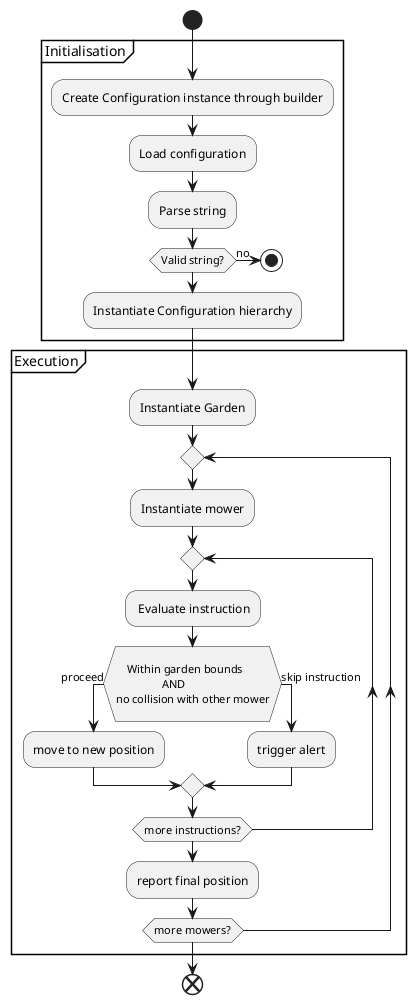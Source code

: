 @startuml
start
partition Initialisation {
:Create Configuration instance through builder;
:Load configuration;
:Parse string;
 if (Valid string?) then (no)
 stop
 endif
:Instantiate Configuration hierarchy;
}
partition Execution {
:Instantiate Garden;
repeat
    :Instantiate mower;
    repeat
    : Evaluate instruction;
    if (
    Within garden bounds
                AND
no collision with other mower
) then (proceed)
        :move to new position;
    else (skip instruction)
    :trigger alert;
    endif
    repeat while (more instructions?)
    :report final position;
repeat while (more mowers?)
}
end

@enduml
